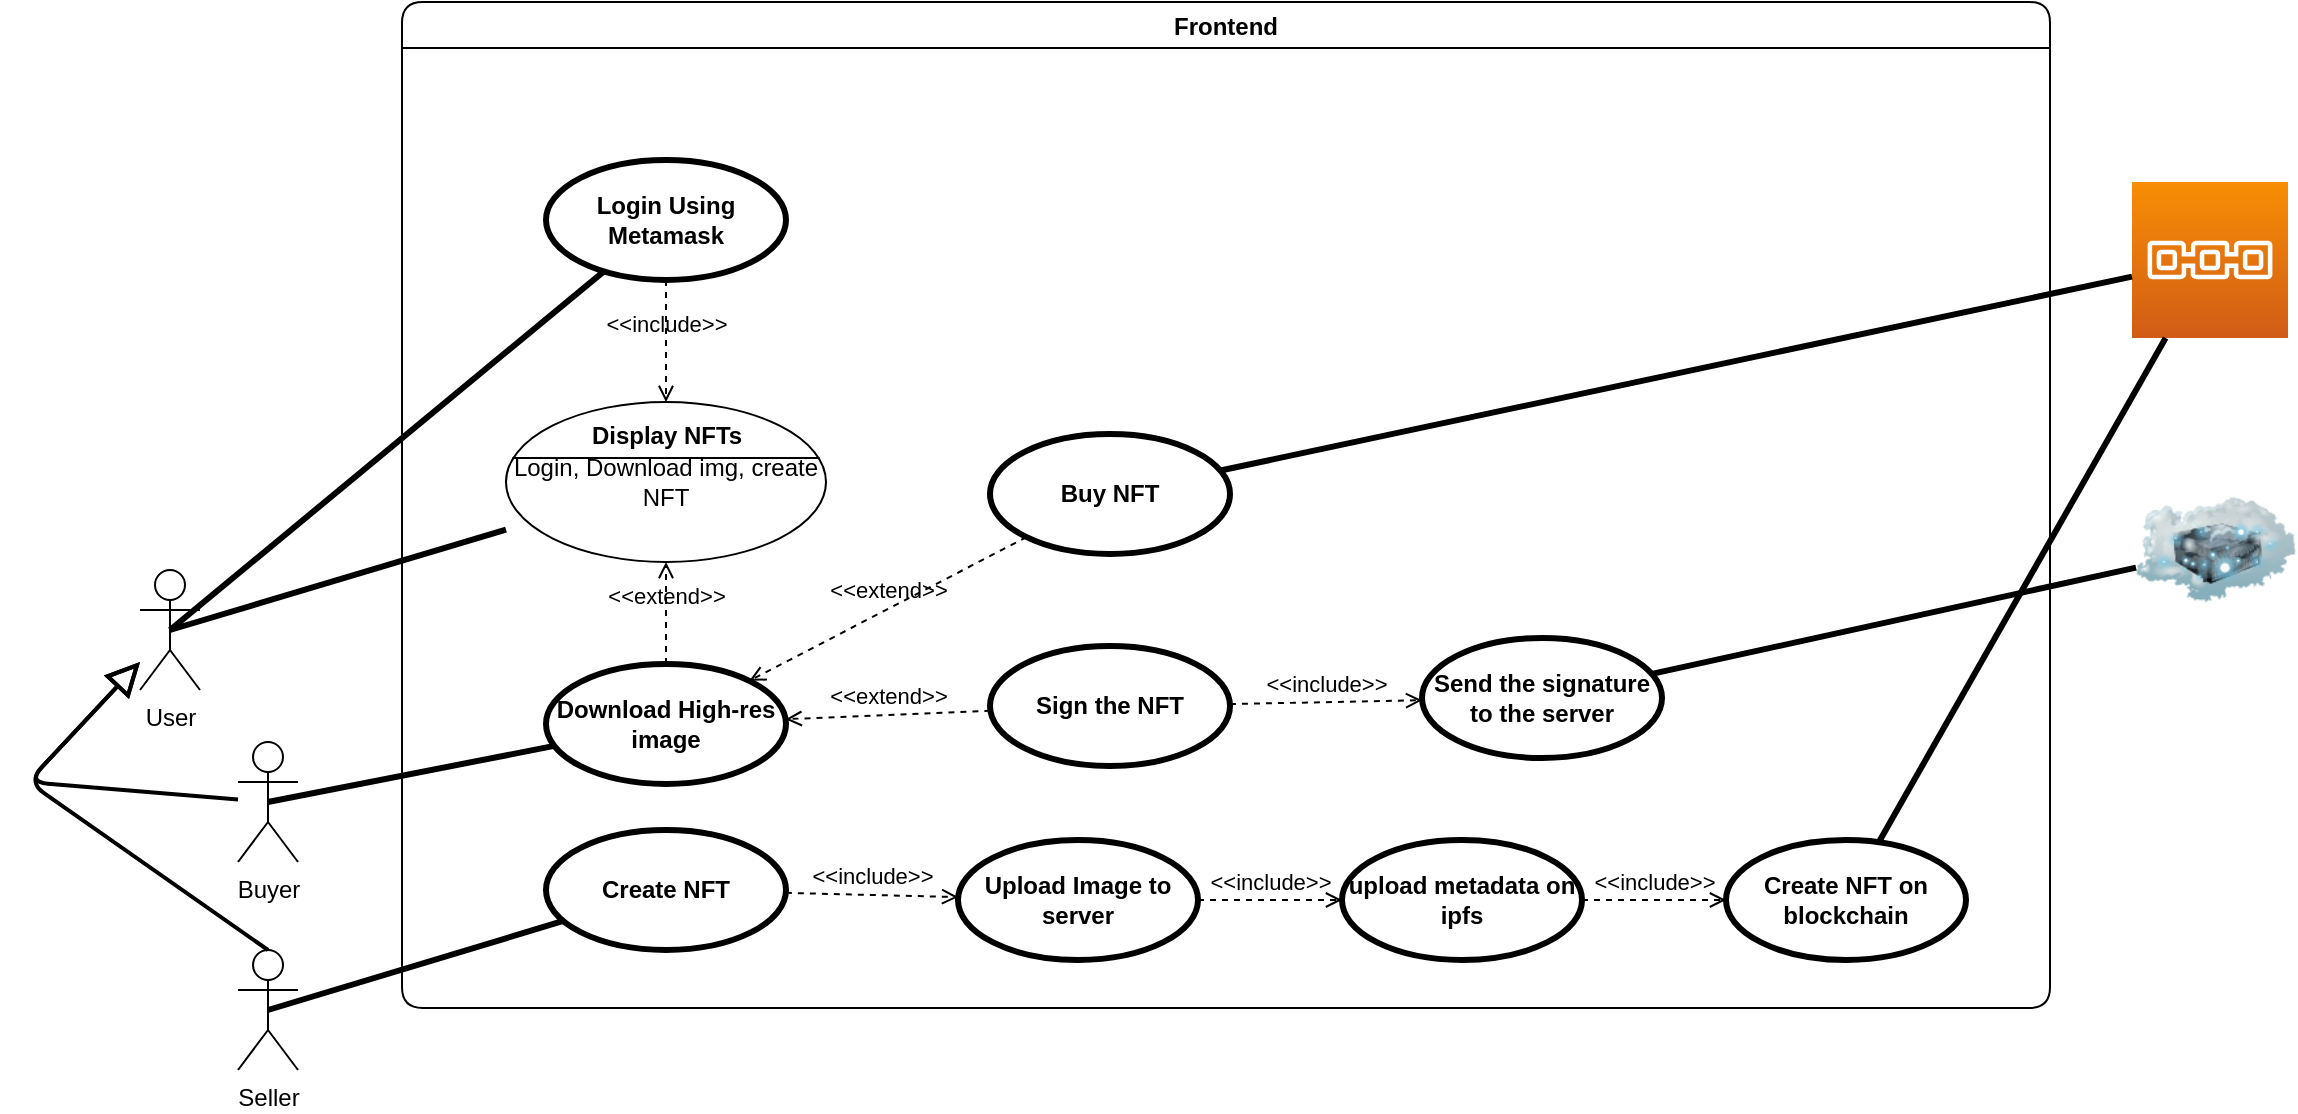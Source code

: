 <mxfile>
    <diagram id="zVg2hVBwbvHc8xhGZ3h6" name="Frontend">
        <mxGraphModel dx="1230" dy="635" grid="0" gridSize="10" guides="1" tooltips="1" connect="1" arrows="1" fold="1" page="0" pageScale="1" pageWidth="850" pageHeight="1100" background="none" math="0" shadow="0">
            <root>
                <mxCell id="0"/>
                <mxCell id="1" parent="0"/>
                <mxCell id="11" value="User&lt;br&gt;" style="shape=umlActor;verticalLabelPosition=bottom;verticalAlign=top;html=1;rounded=1;" parent="1" vertex="1">
                    <mxGeometry x="192" y="578" width="30" height="60" as="geometry"/>
                </mxCell>
                <mxCell id="12" value="Seller&lt;br&gt;" style="shape=umlActor;verticalLabelPosition=bottom;verticalAlign=top;html=1;rounded=1;" parent="1" vertex="1">
                    <mxGeometry x="241" y="768" width="30" height="60" as="geometry"/>
                </mxCell>
                <mxCell id="18" value="Buyer" style="shape=umlActor;verticalLabelPosition=bottom;verticalAlign=top;html=1;rounded=1;" parent="1" vertex="1">
                    <mxGeometry x="241" y="664" width="30" height="60" as="geometry"/>
                </mxCell>
                <mxCell id="45" value="Frontend" style="swimlane;rounded=1;" parent="1" vertex="1">
                    <mxGeometry x="323" y="294" width="824" height="503" as="geometry">
                        <mxRectangle x="313" y="312" width="129" height="23" as="alternateBounds"/>
                    </mxGeometry>
                </mxCell>
                <mxCell id="49" value="Login Using Metamask" style="shape=ellipse;html=1;strokeWidth=3;fontStyle=1;whiteSpace=wrap;align=center;perimeter=ellipsePerimeter;rounded=1;" parent="45" vertex="1">
                    <mxGeometry x="72" y="79" width="120" height="60" as="geometry"/>
                </mxCell>
                <mxCell id="60" value="Download High-res image" style="shape=ellipse;html=1;strokeWidth=3;fontStyle=1;whiteSpace=wrap;align=center;perimeter=ellipsePerimeter;rounded=1;" parent="45" vertex="1">
                    <mxGeometry x="72" y="331" width="120" height="60" as="geometry"/>
                </mxCell>
                <mxCell id="61" value="Create NFT" style="shape=ellipse;html=1;strokeWidth=3;fontStyle=1;whiteSpace=wrap;align=center;perimeter=ellipsePerimeter;rounded=1;" parent="45" vertex="1">
                    <mxGeometry x="72" y="414" width="120" height="60" as="geometry"/>
                </mxCell>
                <mxCell id="62" value="Buy NFT" style="shape=ellipse;html=1;strokeWidth=3;fontStyle=1;whiteSpace=wrap;align=center;perimeter=ellipsePerimeter;rounded=1;" parent="45" vertex="1">
                    <mxGeometry x="294" y="216" width="120" height="60" as="geometry"/>
                </mxCell>
                <mxCell id="63" value="Sign the NFT" style="shape=ellipse;html=1;strokeWidth=3;fontStyle=1;whiteSpace=wrap;align=center;perimeter=ellipsePerimeter;rounded=1;" parent="45" vertex="1">
                    <mxGeometry x="294" y="322" width="120" height="60" as="geometry"/>
                </mxCell>
                <mxCell id="64" value="Upload Image to server" style="shape=ellipse;html=1;strokeWidth=3;fontStyle=1;whiteSpace=wrap;align=center;perimeter=ellipsePerimeter;rounded=1;" parent="45" vertex="1">
                    <mxGeometry x="278" y="419" width="120" height="60" as="geometry"/>
                </mxCell>
                <mxCell id="65" value="upload metadata on ipfs" style="shape=ellipse;html=1;strokeWidth=3;fontStyle=1;whiteSpace=wrap;align=center;perimeter=ellipsePerimeter;rounded=1;" parent="45" vertex="1">
                    <mxGeometry x="470" y="419" width="120" height="60" as="geometry"/>
                </mxCell>
                <mxCell id="66" value="Create NFT on blockchain" style="shape=ellipse;html=1;strokeWidth=3;fontStyle=1;whiteSpace=wrap;align=center;perimeter=ellipsePerimeter;rounded=1;" parent="45" vertex="1">
                    <mxGeometry x="662" y="419" width="120" height="60" as="geometry"/>
                </mxCell>
                <mxCell id="69" value="&amp;lt;&amp;lt;include&amp;gt;&amp;gt;" style="html=1;verticalAlign=bottom;labelBackgroundColor=none;endArrow=open;endFill=0;dashed=1;rounded=1;" parent="45" source="49" target="89" edge="1">
                    <mxGeometry width="160" relative="1" as="geometry">
                        <mxPoint x="220" y="240" as="sourcePoint"/>
                        <mxPoint x="217" y="155" as="targetPoint"/>
                    </mxGeometry>
                </mxCell>
                <mxCell id="70" value="&amp;lt;&amp;lt;extend&amp;gt;&amp;gt;" style="html=1;verticalAlign=bottom;labelBackgroundColor=none;endArrow=open;endFill=0;dashed=1;rounded=1;" parent="45" source="62" target="60" edge="1">
                    <mxGeometry width="160" relative="1" as="geometry">
                        <mxPoint x="220" y="441" as="sourcePoint"/>
                        <mxPoint x="380" y="441" as="targetPoint"/>
                    </mxGeometry>
                </mxCell>
                <mxCell id="71" value="&amp;lt;&amp;lt;extend&amp;gt;&amp;gt;" style="html=1;verticalAlign=bottom;labelBackgroundColor=none;endArrow=open;endFill=0;dashed=1;rounded=1;" parent="45" source="63" target="60" edge="1">
                    <mxGeometry width="160" relative="1" as="geometry">
                        <mxPoint x="648.736" y="578.786" as="sourcePoint"/>
                        <mxPoint x="512.291" y="644.228" as="targetPoint"/>
                    </mxGeometry>
                </mxCell>
                <mxCell id="89" value="Login, Download img, create NFT" style="html=1;shape=mxgraph.sysml.useCaseExtPt;whiteSpace=wrap;align=center;" parent="45" vertex="1">
                    <mxGeometry x="52" y="200" width="160" height="80" as="geometry"/>
                </mxCell>
                <mxCell id="90" value="Display NFTs" style="resizable=0;html=1;verticalAlign=middle;align=center;labelBackgroundColor=none;fontStyle=1;" parent="89" connectable="0" vertex="1">
                    <mxGeometry x="80" y="17" as="geometry"/>
                </mxCell>
                <mxCell id="91" value="&amp;lt;&amp;lt;extend&amp;gt;&amp;gt;" style="html=1;verticalAlign=bottom;labelBackgroundColor=none;endArrow=open;endFill=0;dashed=1;rounded=1;" parent="45" source="60" target="89" edge="1">
                    <mxGeometry width="160" relative="1" as="geometry">
                        <mxPoint x="828.886" y="487.957" as="sourcePoint"/>
                        <mxPoint x="662.952" y="598.982" as="targetPoint"/>
                    </mxGeometry>
                </mxCell>
                <mxCell id="92" value="&amp;lt;&amp;lt;include&amp;gt;&amp;gt;" style="html=1;verticalAlign=bottom;labelBackgroundColor=none;endArrow=open;endFill=0;dashed=1;rounded=1;" parent="45" source="61" target="64" edge="1">
                    <mxGeometry width="160" relative="1" as="geometry">
                        <mxPoint x="465" y="443" as="sourcePoint"/>
                        <mxPoint x="465" y="504" as="targetPoint"/>
                    </mxGeometry>
                </mxCell>
                <mxCell id="93" value="&amp;lt;&amp;lt;include&amp;gt;&amp;gt;" style="html=1;verticalAlign=bottom;labelBackgroundColor=none;endArrow=open;endFill=0;dashed=1;rounded=1;" parent="45" source="64" target="65" edge="1">
                    <mxGeometry width="160" relative="1" as="geometry">
                        <mxPoint x="524.949" y="749.232" as="sourcePoint"/>
                        <mxPoint x="611.071" y="751.545" as="targetPoint"/>
                    </mxGeometry>
                </mxCell>
                <mxCell id="94" value="&amp;lt;&amp;lt;include&amp;gt;&amp;gt;" style="html=1;verticalAlign=bottom;labelBackgroundColor=none;endArrow=open;endFill=0;dashed=1;rounded=1;" parent="45" source="65" target="66" edge="1">
                    <mxGeometry width="160" relative="1" as="geometry">
                        <mxPoint x="731" y="753" as="sourcePoint"/>
                        <mxPoint x="803" y="753" as="targetPoint"/>
                    </mxGeometry>
                </mxCell>
                <mxCell id="98" value="Send the signature to the server" style="shape=ellipse;html=1;strokeWidth=3;fontStyle=1;whiteSpace=wrap;align=center;perimeter=ellipsePerimeter;rounded=1;" parent="45" vertex="1">
                    <mxGeometry x="510" y="318" width="120" height="60" as="geometry"/>
                </mxCell>
                <mxCell id="99" value="&amp;lt;&amp;lt;include&amp;gt;&amp;gt;" style="html=1;verticalAlign=bottom;labelBackgroundColor=none;endArrow=open;endFill=0;dashed=1;rounded=1;" parent="45" source="63" target="98" edge="1">
                    <mxGeometry width="160" relative="1" as="geometry">
                        <mxPoint x="408" y="459" as="sourcePoint"/>
                        <mxPoint x="480" y="459" as="targetPoint"/>
                    </mxGeometry>
                </mxCell>
                <mxCell id="46" value="" style="edgeStyle=none;html=1;endArrow=block;endFill=0;endSize=12;verticalAlign=bottom;strokeWidth=2;exitX=0.5;exitY=0;exitDx=0;exitDy=0;exitPerimeter=0;rounded=1;" parent="1" source="12" target="11" edge="1">
                    <mxGeometry width="160" relative="1" as="geometry">
                        <mxPoint x="136" y="727" as="sourcePoint"/>
                        <mxPoint x="168" y="484" as="targetPoint"/>
                        <Array as="points">
                            <mxPoint x="136" y="684"/>
                        </Array>
                    </mxGeometry>
                </mxCell>
                <mxCell id="47" value="" style="edgeStyle=none;html=1;endArrow=block;endFill=0;endSize=12;verticalAlign=bottom;strokeWidth=2;rounded=1;" parent="1" source="18" target="11" edge="1">
                    <mxGeometry width="160" relative="1" as="geometry">
                        <mxPoint x="146" y="771" as="sourcePoint"/>
                        <mxPoint x="202" y="694" as="targetPoint"/>
                        <Array as="points">
                            <mxPoint x="136" y="684"/>
                        </Array>
                    </mxGeometry>
                </mxCell>
                <mxCell id="67" value="" style="endArrow=none;startArrow=none;endFill=0;startFill=0;endSize=8;html=1;verticalAlign=bottom;labelBackgroundColor=none;strokeWidth=3;rounded=1;exitX=0.5;exitY=0.5;exitDx=0;exitDy=0;exitPerimeter=0;" parent="1" source="11" target="49" edge="1">
                    <mxGeometry width="160" relative="1" as="geometry">
                        <mxPoint x="675" y="486" as="sourcePoint"/>
                        <mxPoint x="835" y="486" as="targetPoint"/>
                    </mxGeometry>
                </mxCell>
                <mxCell id="68" value="" style="endArrow=none;startArrow=none;endFill=0;startFill=0;endSize=8;html=1;verticalAlign=bottom;labelBackgroundColor=none;strokeWidth=3;rounded=1;exitX=0.5;exitY=0.5;exitDx=0;exitDy=0;exitPerimeter=0;" parent="1" source="11" target="89" edge="1">
                    <mxGeometry width="160" relative="1" as="geometry">
                        <mxPoint x="234" y="694" as="sourcePoint"/>
                        <mxPoint x="285" y="578" as="targetPoint"/>
                    </mxGeometry>
                </mxCell>
                <mxCell id="75" value="" style="endArrow=none;startArrow=none;endFill=0;startFill=0;endSize=8;html=1;verticalAlign=bottom;labelBackgroundColor=none;strokeWidth=3;rounded=1;exitX=0.5;exitY=0.5;exitDx=0;exitDy=0;exitPerimeter=0;" parent="1" source="18" target="60" edge="1">
                    <mxGeometry width="160" relative="1" as="geometry">
                        <mxPoint x="217" y="618" as="sourcePoint"/>
                        <mxPoint x="422.787" y="456.31" as="targetPoint"/>
                    </mxGeometry>
                </mxCell>
                <mxCell id="76" value="" style="endArrow=none;startArrow=none;endFill=0;startFill=0;endSize=8;html=1;verticalAlign=bottom;labelBackgroundColor=none;strokeWidth=3;rounded=1;exitX=0.5;exitY=0.5;exitDx=0;exitDy=0;exitPerimeter=0;" parent="1" source="12" target="61" edge="1">
                    <mxGeometry width="160" relative="1" as="geometry">
                        <mxPoint x="266" y="704" as="sourcePoint"/>
                        <mxPoint x="412.992" y="675.76" as="targetPoint"/>
                    </mxGeometry>
                </mxCell>
                <mxCell id="96" value="" style="sketch=0;points=[[0,0,0],[0.25,0,0],[0.5,0,0],[0.75,0,0],[1,0,0],[0,1,0],[0.25,1,0],[0.5,1,0],[0.75,1,0],[1,1,0],[0,0.25,0],[0,0.5,0],[0,0.75,0],[1,0.25,0],[1,0.5,0],[1,0.75,0]];outlineConnect=0;fontColor=#232F3E;gradientColor=#F78E04;gradientDirection=north;fillColor=#D05C17;strokeColor=#ffffff;dashed=0;verticalLabelPosition=bottom;verticalAlign=top;align=center;html=1;fontSize=12;fontStyle=0;aspect=fixed;shape=mxgraph.aws4.resourceIcon;resIcon=mxgraph.aws4.blockchain;" parent="1" vertex="1">
                    <mxGeometry x="1188" y="384" width="78" height="78" as="geometry"/>
                </mxCell>
                <mxCell id="97" value="" style="endArrow=none;startArrow=none;endFill=0;startFill=0;endSize=8;html=1;verticalAlign=bottom;labelBackgroundColor=none;strokeWidth=3;rounded=1;" parent="1" source="62" target="96" edge="1">
                    <mxGeometry width="160" relative="1" as="geometry">
                        <mxPoint x="217" y="618" as="sourcePoint"/>
                        <mxPoint x="433.946" y="438.669" as="targetPoint"/>
                    </mxGeometry>
                </mxCell>
                <mxCell id="100" value="" style="image;html=1;image=img/lib/clip_art/networking/Cloud_Server_128x128.png" parent="1" vertex="1">
                    <mxGeometry x="1190" y="528" width="80" height="80" as="geometry"/>
                </mxCell>
                <mxCell id="101" value="" style="endArrow=none;startArrow=none;endFill=0;startFill=0;endSize=8;html=1;verticalAlign=bottom;labelBackgroundColor=none;strokeWidth=3;rounded=1;" parent="1" source="98" target="100" edge="1">
                    <mxGeometry width="160" relative="1" as="geometry">
                        <mxPoint x="742.265" y="538.32" as="sourcePoint"/>
                        <mxPoint x="1198" y="441.296" as="targetPoint"/>
                    </mxGeometry>
                </mxCell>
                <mxCell id="102" value="" style="endArrow=none;startArrow=none;endFill=0;startFill=0;endSize=8;html=1;verticalAlign=bottom;labelBackgroundColor=none;strokeWidth=3;rounded=1;" parent="1" source="66" target="96" edge="1">
                    <mxGeometry width="160" relative="1" as="geometry">
                        <mxPoint x="742.265" y="538.32" as="sourcePoint"/>
                        <mxPoint x="1198" y="441.296" as="targetPoint"/>
                    </mxGeometry>
                </mxCell>
            </root>
        </mxGraphModel>
    </diagram>
    <diagram id="YHSAiiG36nOZ1gtSl1n1" name="Server">
        <mxGraphModel dx="1230" dy="635" grid="1" gridSize="10" guides="1" tooltips="1" connect="1" arrows="1" fold="1" page="1" pageScale="1" pageWidth="850" pageHeight="1100" math="0" shadow="0">
            <root>
                <mxCell id="f4JnmSRwOmK41BcsuQXm-0"/>
                <mxCell id="f4JnmSRwOmK41BcsuQXm-1" parent="f4JnmSRwOmK41BcsuQXm-0"/>
            </root>
        </mxGraphModel>
    </diagram>
    <diagram id="DJrJCH1OhZtc9IjknkRH" name="Smart Contract">
        <mxGraphModel dx="1230" dy="635" grid="1" gridSize="10" guides="1" tooltips="1" connect="1" arrows="1" fold="1" page="1" pageScale="1" pageWidth="850" pageHeight="1100" math="0" shadow="0">
            <root>
                <mxCell id="B8lDKRegxxZ7Vs43pXeB-0"/>
                <mxCell id="B8lDKRegxxZ7Vs43pXeB-1" parent="B8lDKRegxxZ7Vs43pXeB-0"/>
            </root>
        </mxGraphModel>
    </diagram>
</mxfile>